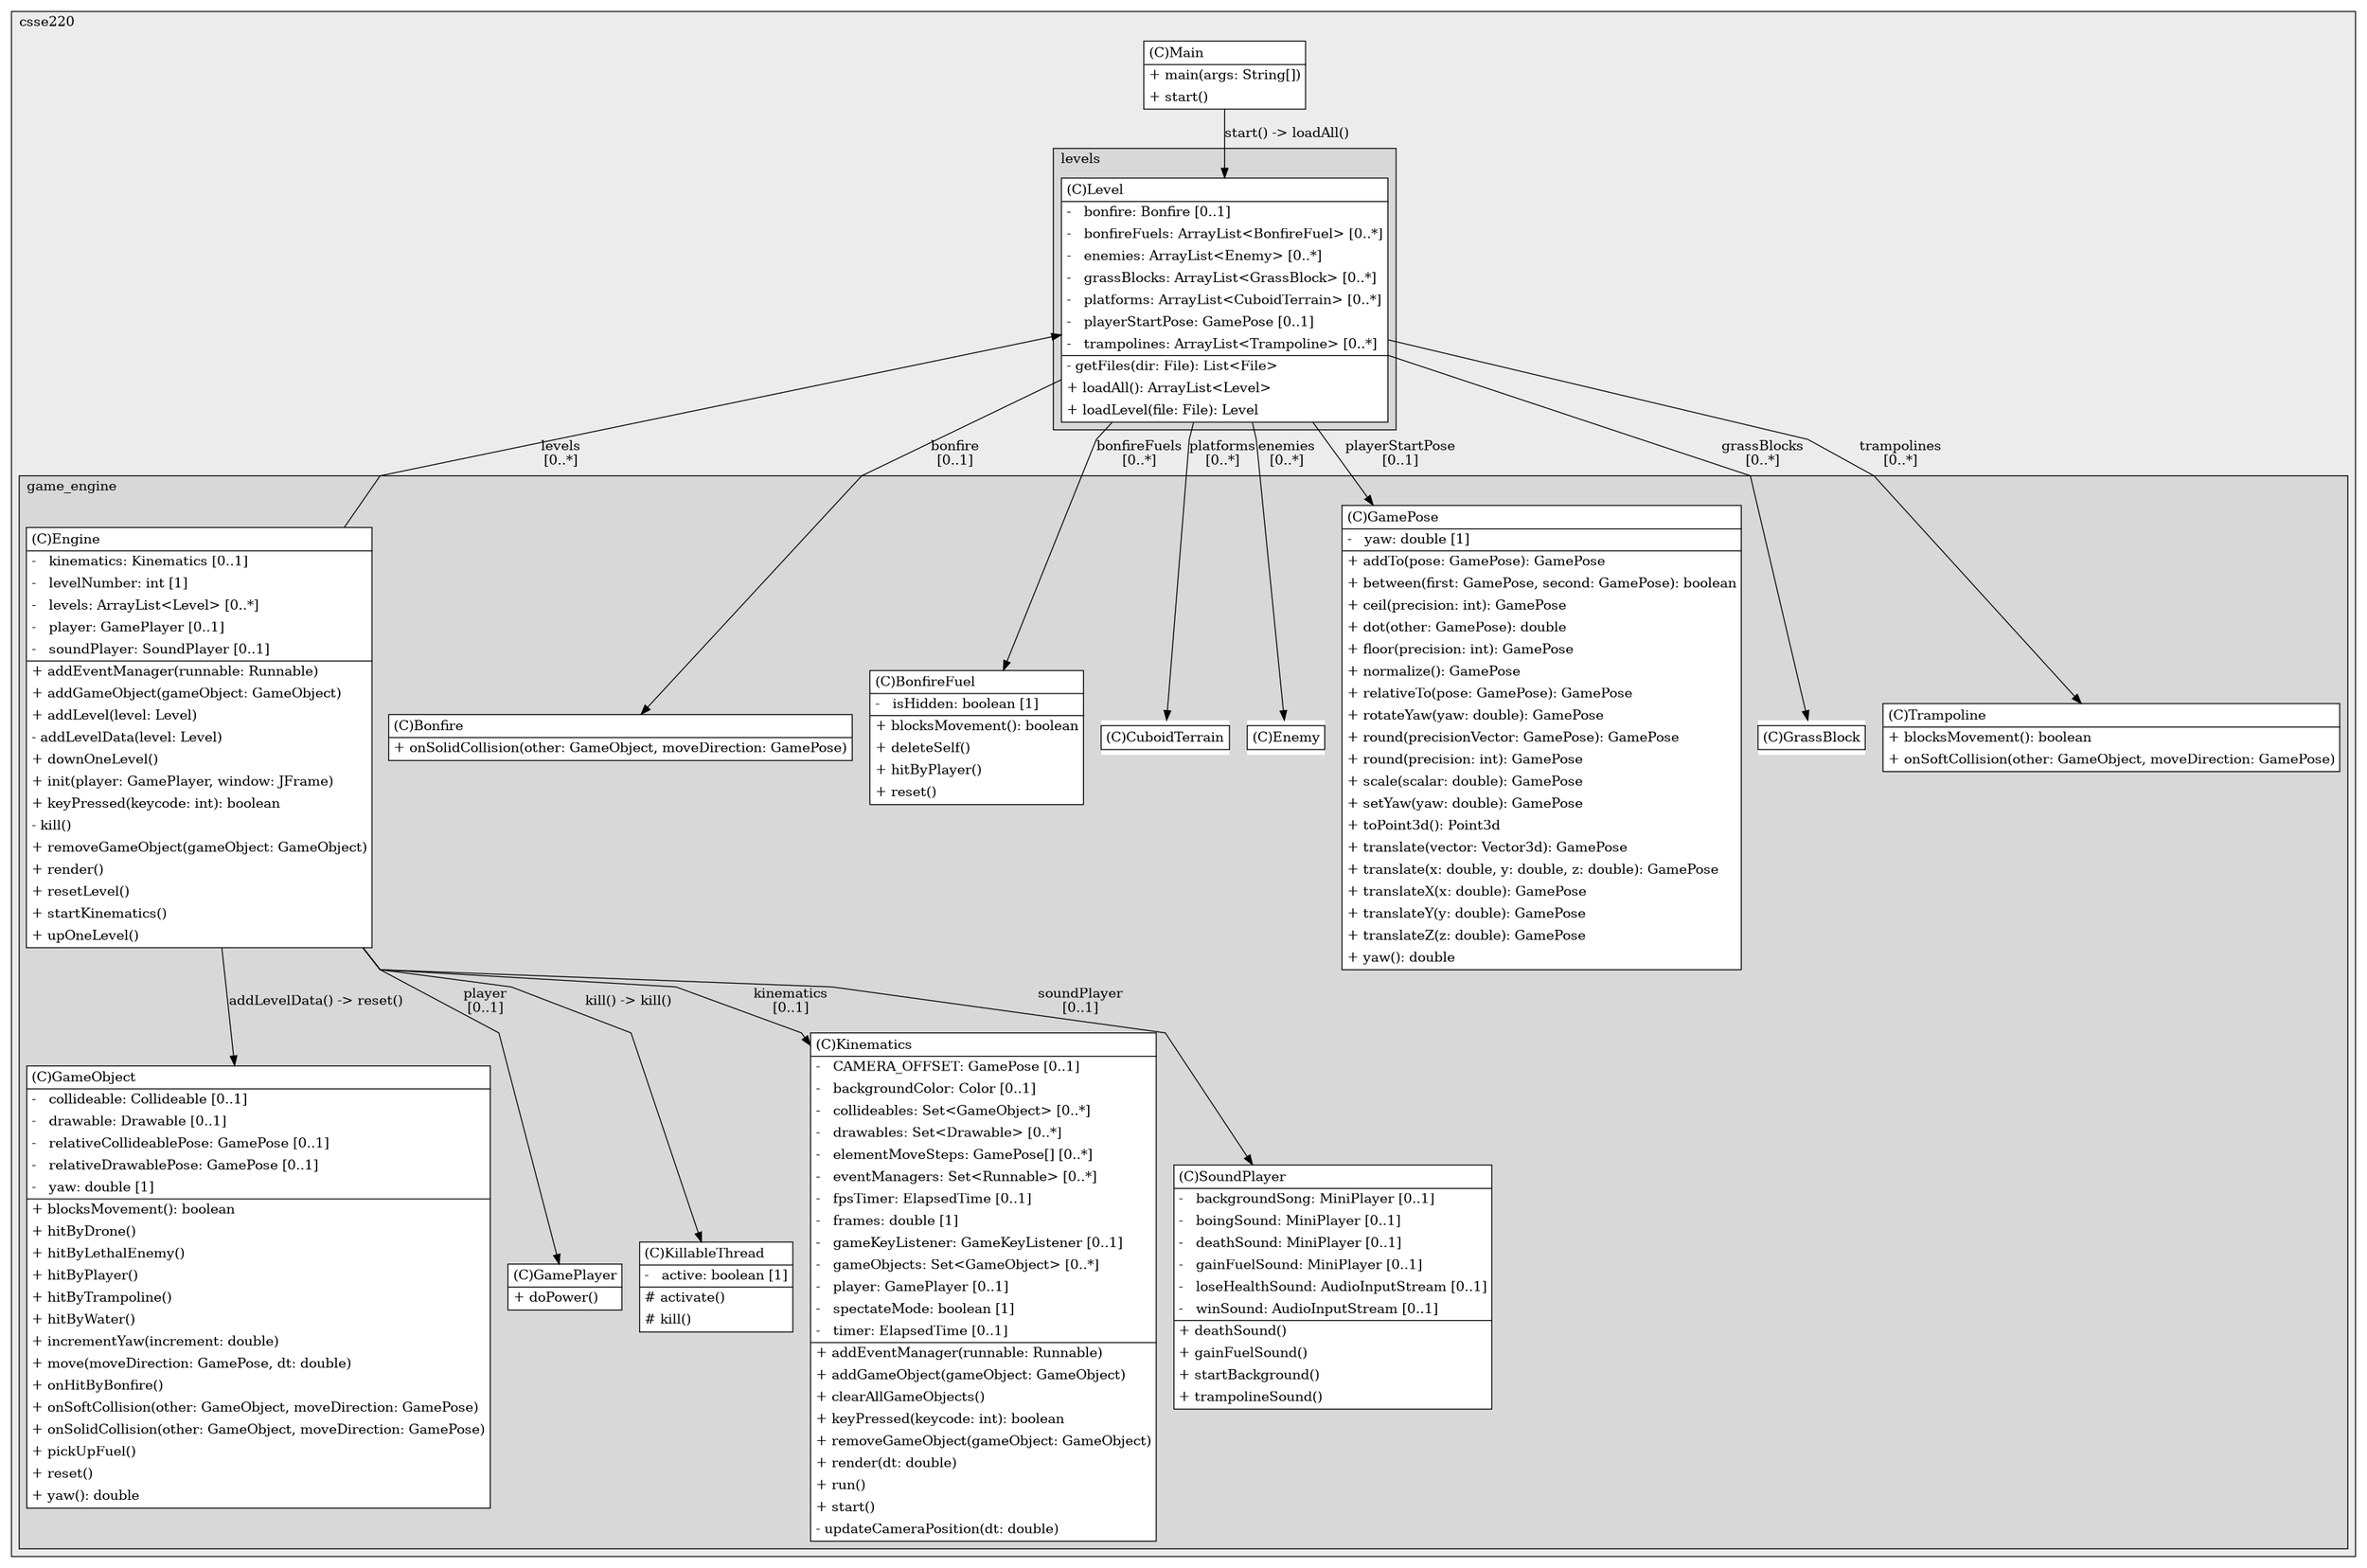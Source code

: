 @startuml

/' diagram meta data start
config=StructureConfiguration;
{
  "projectClassification": {
    "searchMode": "OpenProject", // OpenProject, AllProjects
    "includedProjects": "",
    "pathEndKeywords": "*.impl",
    "isClientPath": "",
    "isClientName": "",
    "isTestPath": "",
    "isTestName": "",
    "isMappingPath": "",
    "isMappingName": "",
    "isDataAccessPath": "",
    "isDataAccessName": "",
    "isDataStructurePath": "",
    "isDataStructureName": "",
    "isInterfaceStructuresPath": "",
    "isInterfaceStructuresName": "",
    "isEntryPointPath": "",
    "isEntryPointName": "",
    "treatFinalFieldsAsMandatory": false
  },
  "graphRestriction": {
    "classPackageExcludeFilter": "",
    "classPackageIncludeFilter": "",
    "classNameExcludeFilter": "",
    "classNameIncludeFilter": "",
    "methodNameExcludeFilter": "",
    "methodNameIncludeFilter": "",
    "removeByInheritance": "", // inheritance/annotation based filtering is done in a second step
    "removeByAnnotation": "",
    "removeByClassPackage": "", // cleanup the graph after inheritance/annotation based filtering is done
    "removeByClassName": "",
    "cutMappings": false,
    "cutEnum": true,
    "cutTests": true,
    "cutClient": true,
    "cutDataAccess": true,
    "cutInterfaceStructures": true,
    "cutDataStructures": true,
    "cutGetterAndSetter": true,
    "cutConstructors": true
  },
  "graphTraversal": {
    "forwardDepth": 3,
    "backwardDepth": 3,
    "classPackageExcludeFilter": "",
    "classPackageIncludeFilter": "",
    "classNameExcludeFilter": "",
    "classNameIncludeFilter": "",
    "methodNameExcludeFilter": "",
    "methodNameIncludeFilter": "",
    "hideMappings": false,
    "hideDataStructures": false,
    "hidePrivateMethods": true,
    "hideInterfaceCalls": true, // indirection: implementation -> interface (is hidden) -> implementation
    "onlyShowApplicationEntryPoints": false, // root node is included
    "useMethodCallsForStructureDiagram": "ForwardOnly" // ForwardOnly, BothDirections, No
  },
  "details": {
    "aggregation": "GroupByClass", // ByClass, GroupByClass, None
    "showClassGenericTypes": true,
    "showMethods": true,
    "showMethodParameterNames": true,
    "showMethodParameterTypes": true,
    "showMethodReturnType": true,
    "showPackageLevels": 2,
    "showDetailedClassStructure": true
  },
  "rootClass": "org.csse220.Main",
  "extensionCallbackMethod": "" // qualified.class.name#methodName - signature: public static String method(String)
}
diagram meta data end '/



digraph g {
    rankdir="TB"
    splines=polyline
    

'nodes 
subgraph cluster_1070167022 { 
   	label=csse220
	labeljust=l
	fillcolor="#ececec"
	style=filled
   
   Main374993180[
	label=<<TABLE BORDER="1" CELLBORDER="0" CELLPADDING="4" CELLSPACING="0">
<TR><TD ALIGN="LEFT" >(C)Main</TD></TR>
<HR/>
<TR><TD ALIGN="LEFT" >+ main(args: String[])</TD></TR>
<TR><TD ALIGN="LEFT" >+ start()</TD></TR>
</TABLE>>
	style=filled
	margin=0
	shape=plaintext
	fillcolor="#FFFFFF"
];

subgraph cluster_1094030033 { 
   	label=game_engine
	labeljust=l
	fillcolor="#d8d8d8"
	style=filled
   
   Bonfire1930825200[
	label=<<TABLE BORDER="1" CELLBORDER="0" CELLPADDING="4" CELLSPACING="0">
<TR><TD ALIGN="LEFT" >(C)Bonfire</TD></TR>
<HR/>
<TR><TD ALIGN="LEFT" >+ onSolidCollision(other: GameObject, moveDirection: GamePose)</TD></TR>
</TABLE>>
	style=filled
	margin=0
	shape=plaintext
	fillcolor="#FFFFFF"
];

BonfireFuel1930825200[
	label=<<TABLE BORDER="1" CELLBORDER="0" CELLPADDING="4" CELLSPACING="0">
<TR><TD ALIGN="LEFT" >(C)BonfireFuel</TD></TR>
<HR/>
<TR><TD ALIGN="LEFT" >-   isHidden: boolean [1]</TD></TR>
<HR/>
<TR><TD ALIGN="LEFT" >+ blocksMovement(): boolean</TD></TR>
<TR><TD ALIGN="LEFT" >+ deleteSelf()</TD></TR>
<TR><TD ALIGN="LEFT" >+ hitByPlayer()</TD></TR>
<TR><TD ALIGN="LEFT" >+ reset()</TD></TR>
</TABLE>>
	style=filled
	margin=0
	shape=plaintext
	fillcolor="#FFFFFF"
];

CuboidTerrain1930825200[
	label=<<TABLE BORDER="1" CELLBORDER="0" CELLPADDING="4" CELLSPACING="0">
<TR><TD ALIGN="LEFT" >(C)CuboidTerrain</TD></TR>
</TABLE>>
	style=filled
	margin=0
	shape=plaintext
	fillcolor="#FFFFFF"
];

Enemy795216083[
	label=<<TABLE BORDER="1" CELLBORDER="0" CELLPADDING="4" CELLSPACING="0">
<TR><TD ALIGN="LEFT" >(C)Enemy</TD></TR>
</TABLE>>
	style=filled
	margin=0
	shape=plaintext
	fillcolor="#FFFFFF"
];

Engine2106046683[
	label=<<TABLE BORDER="1" CELLBORDER="0" CELLPADDING="4" CELLSPACING="0">
<TR><TD ALIGN="LEFT" >(C)Engine</TD></TR>
<HR/>
<TR><TD ALIGN="LEFT" >-   kinematics: Kinematics [0..1]</TD></TR>
<TR><TD ALIGN="LEFT" >-   levelNumber: int [1]</TD></TR>
<TR><TD ALIGN="LEFT" >-   levels: ArrayList&lt;Level&gt; [0..*]</TD></TR>
<TR><TD ALIGN="LEFT" >-   player: GamePlayer [0..1]</TD></TR>
<TR><TD ALIGN="LEFT" >-   soundPlayer: SoundPlayer [0..1]</TD></TR>
<HR/>
<TR><TD ALIGN="LEFT" >+ addEventManager(runnable: Runnable)</TD></TR>
<TR><TD ALIGN="LEFT" >+ addGameObject(gameObject: GameObject)</TD></TR>
<TR><TD ALIGN="LEFT" >+ addLevel(level: Level)</TD></TR>
<TR><TD ALIGN="LEFT" >- addLevelData(level: Level)</TD></TR>
<TR><TD ALIGN="LEFT" >+ downOneLevel()</TD></TR>
<TR><TD ALIGN="LEFT" >+ init(player: GamePlayer, window: JFrame)</TD></TR>
<TR><TD ALIGN="LEFT" >+ keyPressed(keycode: int): boolean</TD></TR>
<TR><TD ALIGN="LEFT" >- kill()</TD></TR>
<TR><TD ALIGN="LEFT" >+ removeGameObject(gameObject: GameObject)</TD></TR>
<TR><TD ALIGN="LEFT" >+ render()</TD></TR>
<TR><TD ALIGN="LEFT" >+ resetLevel()</TD></TR>
<TR><TD ALIGN="LEFT" >+ startKinematics()</TD></TR>
<TR><TD ALIGN="LEFT" >+ upOneLevel()</TD></TR>
</TABLE>>
	style=filled
	margin=0
	shape=plaintext
	fillcolor="#FFFFFF"
];

GameObject2106046683[
	label=<<TABLE BORDER="1" CELLBORDER="0" CELLPADDING="4" CELLSPACING="0">
<TR><TD ALIGN="LEFT" >(C)GameObject</TD></TR>
<HR/>
<TR><TD ALIGN="LEFT" >-   collideable: Collideable [0..1]</TD></TR>
<TR><TD ALIGN="LEFT" >-   drawable: Drawable [0..1]</TD></TR>
<TR><TD ALIGN="LEFT" >-   relativeCollideablePose: GamePose [0..1]</TD></TR>
<TR><TD ALIGN="LEFT" >-   relativeDrawablePose: GamePose [0..1]</TD></TR>
<TR><TD ALIGN="LEFT" >-   yaw: double [1]</TD></TR>
<HR/>
<TR><TD ALIGN="LEFT" >+ blocksMovement(): boolean</TD></TR>
<TR><TD ALIGN="LEFT" >+ hitByDrone()</TD></TR>
<TR><TD ALIGN="LEFT" >+ hitByLethalEnemy()</TD></TR>
<TR><TD ALIGN="LEFT" >+ hitByPlayer()</TD></TR>
<TR><TD ALIGN="LEFT" >+ hitByTrampoline()</TD></TR>
<TR><TD ALIGN="LEFT" >+ hitByWater()</TD></TR>
<TR><TD ALIGN="LEFT" >+ incrementYaw(increment: double)</TD></TR>
<TR><TD ALIGN="LEFT" >+ move(moveDirection: GamePose, dt: double)</TD></TR>
<TR><TD ALIGN="LEFT" >+ onHitByBonfire()</TD></TR>
<TR><TD ALIGN="LEFT" >+ onSoftCollision(other: GameObject, moveDirection: GamePose)</TD></TR>
<TR><TD ALIGN="LEFT" >+ onSolidCollision(other: GameObject, moveDirection: GamePose)</TD></TR>
<TR><TD ALIGN="LEFT" >+ pickUpFuel()</TD></TR>
<TR><TD ALIGN="LEFT" >+ reset()</TD></TR>
<TR><TD ALIGN="LEFT" >+ yaw(): double</TD></TR>
</TABLE>>
	style=filled
	margin=0
	shape=plaintext
	fillcolor="#FFFFFF"
];

GamePlayer795216083[
	label=<<TABLE BORDER="1" CELLBORDER="0" CELLPADDING="4" CELLSPACING="0">
<TR><TD ALIGN="LEFT" >(C)GamePlayer</TD></TR>
<HR/>
<TR><TD ALIGN="LEFT" >+ doPower()</TD></TR>
</TABLE>>
	style=filled
	margin=0
	shape=plaintext
	fillcolor="#FFFFFF"
];

GamePose1300584399[
	label=<<TABLE BORDER="1" CELLBORDER="0" CELLPADDING="4" CELLSPACING="0">
<TR><TD ALIGN="LEFT" >(C)GamePose</TD></TR>
<HR/>
<TR><TD ALIGN="LEFT" >-   yaw: double [1]</TD></TR>
<HR/>
<TR><TD ALIGN="LEFT" >+ addTo(pose: GamePose): GamePose</TD></TR>
<TR><TD ALIGN="LEFT" >+ between(first: GamePose, second: GamePose): boolean</TD></TR>
<TR><TD ALIGN="LEFT" >+ ceil(precision: int): GamePose</TD></TR>
<TR><TD ALIGN="LEFT" >+ dot(other: GamePose): double</TD></TR>
<TR><TD ALIGN="LEFT" >+ floor(precision: int): GamePose</TD></TR>
<TR><TD ALIGN="LEFT" >+ normalize(): GamePose</TD></TR>
<TR><TD ALIGN="LEFT" >+ relativeTo(pose: GamePose): GamePose</TD></TR>
<TR><TD ALIGN="LEFT" >+ rotateYaw(yaw: double): GamePose</TD></TR>
<TR><TD ALIGN="LEFT" >+ round(precisionVector: GamePose): GamePose</TD></TR>
<TR><TD ALIGN="LEFT" >+ round(precision: int): GamePose</TD></TR>
<TR><TD ALIGN="LEFT" >+ scale(scalar: double): GamePose</TD></TR>
<TR><TD ALIGN="LEFT" >+ setYaw(yaw: double): GamePose</TD></TR>
<TR><TD ALIGN="LEFT" >+ toPoint3d(): Point3d</TD></TR>
<TR><TD ALIGN="LEFT" >+ translate(vector: Vector3d): GamePose</TD></TR>
<TR><TD ALIGN="LEFT" >+ translate(x: double, y: double, z: double): GamePose</TD></TR>
<TR><TD ALIGN="LEFT" >+ translateX(x: double): GamePose</TD></TR>
<TR><TD ALIGN="LEFT" >+ translateY(y: double): GamePose</TD></TR>
<TR><TD ALIGN="LEFT" >+ translateZ(z: double): GamePose</TD></TR>
<TR><TD ALIGN="LEFT" >+ yaw(): double</TD></TR>
</TABLE>>
	style=filled
	margin=0
	shape=plaintext
	fillcolor="#FFFFFF"
];

GrassBlock1930825200[
	label=<<TABLE BORDER="1" CELLBORDER="0" CELLPADDING="4" CELLSPACING="0">
<TR><TD ALIGN="LEFT" >(C)GrassBlock</TD></TR>
</TABLE>>
	style=filled
	margin=0
	shape=plaintext
	fillcolor="#FFFFFF"
];

KillableThread2106046683[
	label=<<TABLE BORDER="1" CELLBORDER="0" CELLPADDING="4" CELLSPACING="0">
<TR><TD ALIGN="LEFT" >(C)KillableThread</TD></TR>
<HR/>
<TR><TD ALIGN="LEFT" >-   active: boolean [1]</TD></TR>
<HR/>
<TR><TD ALIGN="LEFT" ># activate()</TD></TR>
<TR><TD ALIGN="LEFT" ># kill()</TD></TR>
</TABLE>>
	style=filled
	margin=0
	shape=plaintext
	fillcolor="#FFFFFF"
];

Kinematics286411639[
	label=<<TABLE BORDER="1" CELLBORDER="0" CELLPADDING="4" CELLSPACING="0">
<TR><TD ALIGN="LEFT" >(C)Kinematics</TD></TR>
<HR/>
<TR><TD ALIGN="LEFT" >-   CAMERA_OFFSET: GamePose [0..1]</TD></TR>
<TR><TD ALIGN="LEFT" >-   backgroundColor: Color [0..1]</TD></TR>
<TR><TD ALIGN="LEFT" >-   collideables: Set&lt;GameObject&gt; [0..*]</TD></TR>
<TR><TD ALIGN="LEFT" >-   drawables: Set&lt;Drawable&gt; [0..*]</TD></TR>
<TR><TD ALIGN="LEFT" >-   elementMoveSteps: GamePose[] [0..*]</TD></TR>
<TR><TD ALIGN="LEFT" >-   eventManagers: Set&lt;Runnable&gt; [0..*]</TD></TR>
<TR><TD ALIGN="LEFT" >-   fpsTimer: ElapsedTime [0..1]</TD></TR>
<TR><TD ALIGN="LEFT" >-   frames: double [1]</TD></TR>
<TR><TD ALIGN="LEFT" >-   gameKeyListener: GameKeyListener [0..1]</TD></TR>
<TR><TD ALIGN="LEFT" >-   gameObjects: Set&lt;GameObject&gt; [0..*]</TD></TR>
<TR><TD ALIGN="LEFT" >-   player: GamePlayer [0..1]</TD></TR>
<TR><TD ALIGN="LEFT" >-   spectateMode: boolean [1]</TD></TR>
<TR><TD ALIGN="LEFT" >-   timer: ElapsedTime [0..1]</TD></TR>
<HR/>
<TR><TD ALIGN="LEFT" >+ addEventManager(runnable: Runnable)</TD></TR>
<TR><TD ALIGN="LEFT" >+ addGameObject(gameObject: GameObject)</TD></TR>
<TR><TD ALIGN="LEFT" >+ clearAllGameObjects()</TD></TR>
<TR><TD ALIGN="LEFT" >+ keyPressed(keycode: int): boolean</TD></TR>
<TR><TD ALIGN="LEFT" >+ removeGameObject(gameObject: GameObject)</TD></TR>
<TR><TD ALIGN="LEFT" >+ render(dt: double)</TD></TR>
<TR><TD ALIGN="LEFT" >+ run()</TD></TR>
<TR><TD ALIGN="LEFT" >+ start()</TD></TR>
<TR><TD ALIGN="LEFT" >- updateCameraPosition(dt: double)</TD></TR>
</TABLE>>
	style=filled
	margin=0
	shape=plaintext
	fillcolor="#FFFFFF"
];

SoundPlayer2106046683[
	label=<<TABLE BORDER="1" CELLBORDER="0" CELLPADDING="4" CELLSPACING="0">
<TR><TD ALIGN="LEFT" >(C)SoundPlayer</TD></TR>
<HR/>
<TR><TD ALIGN="LEFT" >-   backgroundSong: MiniPlayer [0..1]</TD></TR>
<TR><TD ALIGN="LEFT" >-   boingSound: MiniPlayer [0..1]</TD></TR>
<TR><TD ALIGN="LEFT" >-   deathSound: MiniPlayer [0..1]</TD></TR>
<TR><TD ALIGN="LEFT" >-   gainFuelSound: MiniPlayer [0..1]</TD></TR>
<TR><TD ALIGN="LEFT" >-   loseHealthSound: AudioInputStream [0..1]</TD></TR>
<TR><TD ALIGN="LEFT" >-   winSound: AudioInputStream [0..1]</TD></TR>
<HR/>
<TR><TD ALIGN="LEFT" >+ deathSound()</TD></TR>
<TR><TD ALIGN="LEFT" >+ gainFuelSound()</TD></TR>
<TR><TD ALIGN="LEFT" >+ startBackground()</TD></TR>
<TR><TD ALIGN="LEFT" >+ trampolineSound()</TD></TR>
</TABLE>>
	style=filled
	margin=0
	shape=plaintext
	fillcolor="#FFFFFF"
];

Trampoline1930825200[
	label=<<TABLE BORDER="1" CELLBORDER="0" CELLPADDING="4" CELLSPACING="0">
<TR><TD ALIGN="LEFT" >(C)Trampoline</TD></TR>
<HR/>
<TR><TD ALIGN="LEFT" >+ blocksMovement(): boolean</TD></TR>
<TR><TD ALIGN="LEFT" >+ onSoftCollision(other: GameObject, moveDirection: GamePose)</TD></TR>
</TABLE>>
	style=filled
	margin=0
	shape=plaintext
	fillcolor="#FFFFFF"
];
} 

subgraph cluster_369581935 { 
   	label=levels
	labeljust=l
	fillcolor="#d8d8d8"
	style=filled
   
   Level604677049[
	label=<<TABLE BORDER="1" CELLBORDER="0" CELLPADDING="4" CELLSPACING="0">
<TR><TD ALIGN="LEFT" >(C)Level</TD></TR>
<HR/>
<TR><TD ALIGN="LEFT" >-   bonfire: Bonfire [0..1]</TD></TR>
<TR><TD ALIGN="LEFT" >-   bonfireFuels: ArrayList&lt;BonfireFuel&gt; [0..*]</TD></TR>
<TR><TD ALIGN="LEFT" >-   enemies: ArrayList&lt;Enemy&gt; [0..*]</TD></TR>
<TR><TD ALIGN="LEFT" >-   grassBlocks: ArrayList&lt;GrassBlock&gt; [0..*]</TD></TR>
<TR><TD ALIGN="LEFT" >-   platforms: ArrayList&lt;CuboidTerrain&gt; [0..*]</TD></TR>
<TR><TD ALIGN="LEFT" >-   playerStartPose: GamePose [0..1]</TD></TR>
<TR><TD ALIGN="LEFT" >-   trampolines: ArrayList&lt;Trampoline&gt; [0..*]</TD></TR>
<HR/>
<TR><TD ALIGN="LEFT" >- getFiles(dir: File): List&lt;File&gt;</TD></TR>
<TR><TD ALIGN="LEFT" >+ loadAll(): ArrayList&lt;Level&gt;</TD></TR>
<TR><TD ALIGN="LEFT" >+ loadLevel(file: File): Level</TD></TR>
</TABLE>>
	style=filled
	margin=0
	shape=plaintext
	fillcolor="#FFFFFF"
];
} 
} 

'edges    
Engine2106046683 -> GameObject2106046683[label="addLevelData() -> reset()"];
Engine2106046683 -> GamePlayer795216083[label="player
[0..1]"];
Engine2106046683 -> KillableThread2106046683[label="kill() -> kill()"];
Engine2106046683 -> Kinematics286411639[label="kinematics
[0..1]"];
Engine2106046683 -> Level604677049[label="levels
[0..*]"];
Engine2106046683 -> SoundPlayer2106046683[label="soundPlayer
[0..1]"];
Level604677049 -> Bonfire1930825200[label="bonfire
[0..1]"];
Level604677049 -> BonfireFuel1930825200[label="bonfireFuels
[0..*]"];
Level604677049 -> CuboidTerrain1930825200[label="platforms
[0..*]"];
Level604677049 -> Enemy795216083[label="enemies
[0..*]"];
Level604677049 -> GamePose1300584399[label="playerStartPose
[0..1]"];
Level604677049 -> GrassBlock1930825200[label="grassBlocks
[0..*]"];
Level604677049 -> Trampoline1930825200[label="trampolines
[0..*]"];
Main374993180 -> Level604677049[label="start() -> loadAll()"];
    
}
@enduml